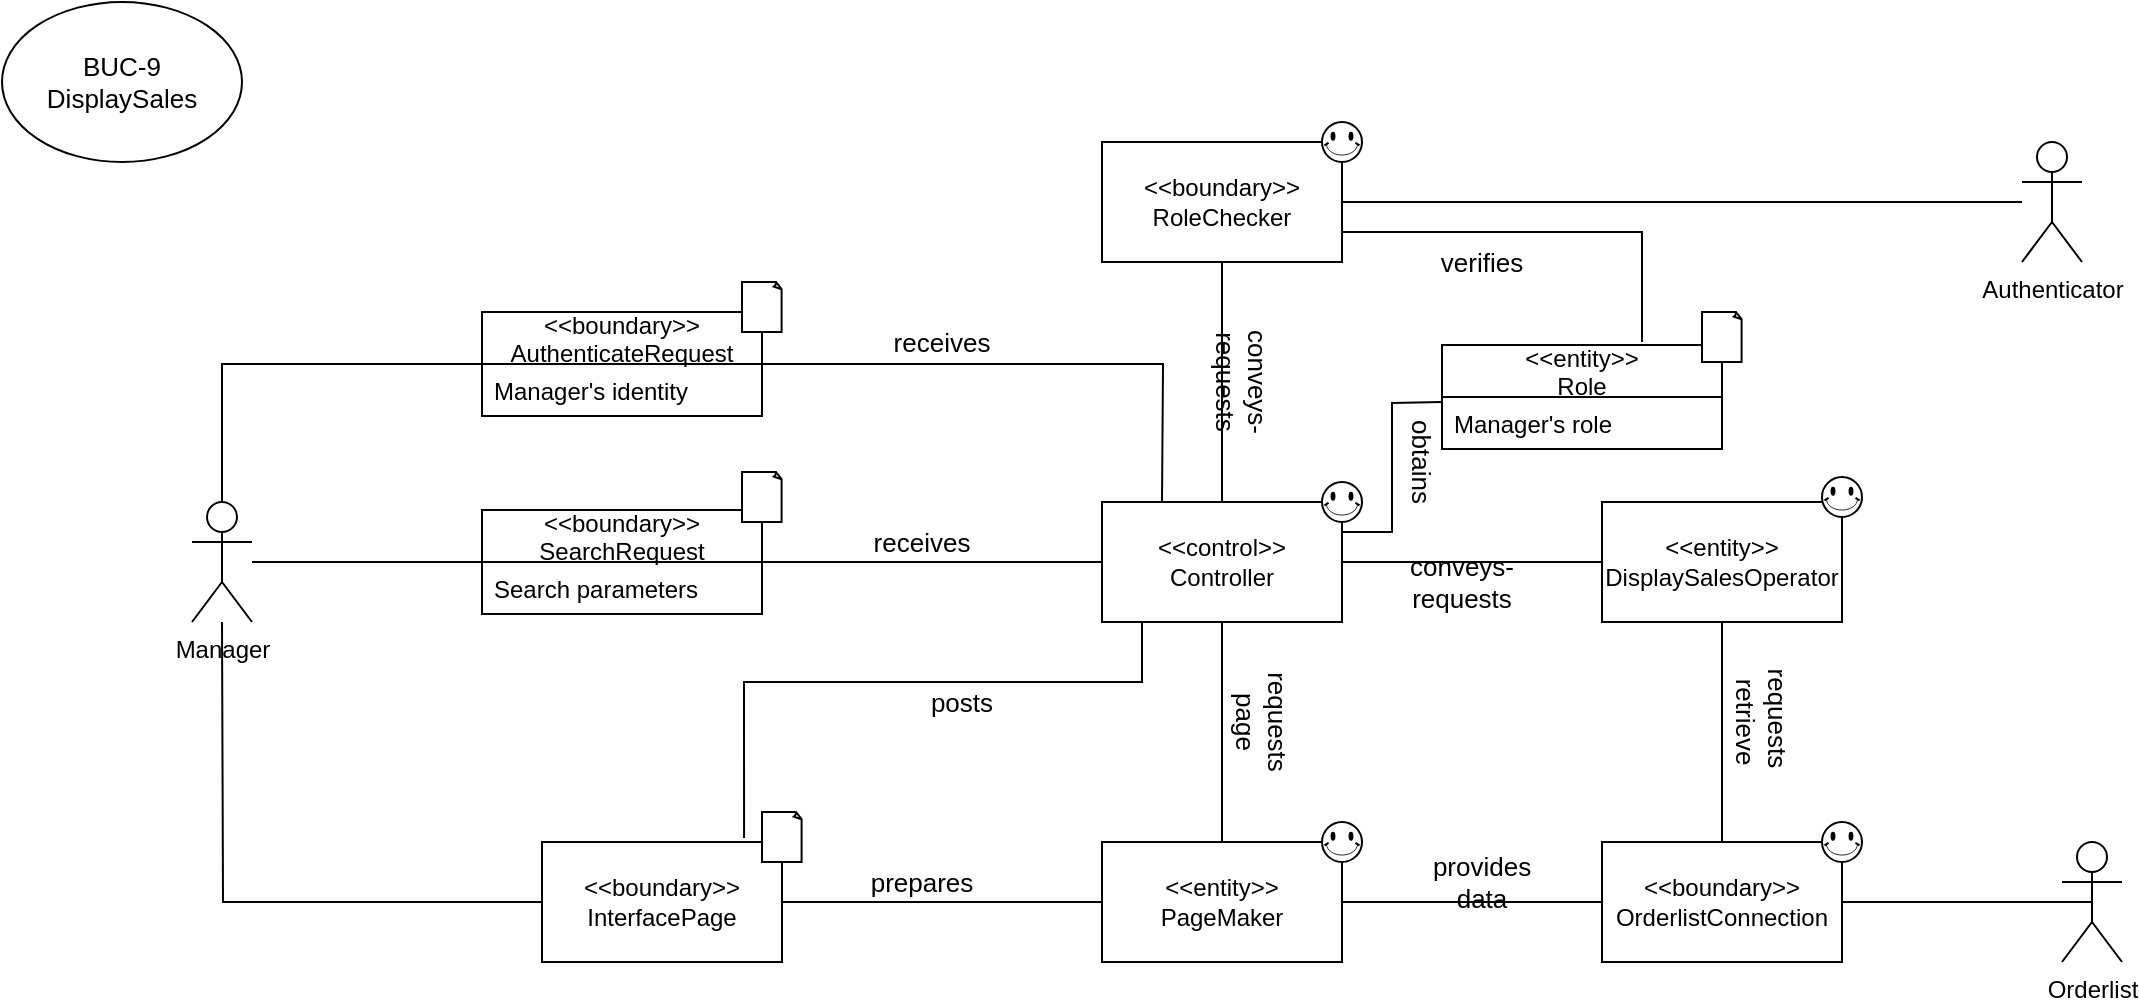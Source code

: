 <mxfile version="14.6.0" type="device"><diagram id="Y0a5yFrE13gmSuH_fW94" name="Page-1"><mxGraphModel dx="1607" dy="1112" grid="1" gridSize="10" guides="1" tooltips="1" connect="1" arrows="1" fold="1" page="1" pageScale="1" pageWidth="827" pageHeight="1169" math="0" shadow="0"><root><mxCell id="0"/><mxCell id="1" parent="0"/><mxCell id="iiYED96CAdbzTAdOjsHc-63" style="edgeStyle=orthogonalEdgeStyle;rounded=0;orthogonalLoop=1;jettySize=auto;html=1;entryX=0.5;entryY=0.5;entryDx=0;entryDy=0;entryPerimeter=0;endArrow=none;endFill=0;" parent="1" source="iiYED96CAdbzTAdOjsHc-64" target="iiYED96CAdbzTAdOjsHc-90" edge="1"><mxGeometry relative="1" as="geometry"/></mxCell><mxCell id="iiYED96CAdbzTAdOjsHc-111" style="edgeStyle=orthogonalEdgeStyle;rounded=0;orthogonalLoop=1;jettySize=auto;html=1;entryX=1;entryY=0.5;entryDx=0;entryDy=0;endArrow=none;endFill=0;" parent="1" source="iiYED96CAdbzTAdOjsHc-64" target="iiYED96CAdbzTAdOjsHc-84" edge="1"><mxGeometry relative="1" as="geometry"><Array as="points"><mxPoint x="300" y="530"/></Array></mxGeometry></mxCell><mxCell id="iiYED96CAdbzTAdOjsHc-64" value="&amp;lt;&amp;lt;boundary&amp;gt;&amp;gt;&lt;br&gt;OrderlistConnection" style="rounded=0;whiteSpace=wrap;html=1;" parent="1" vertex="1"><mxGeometry x="250" y="500" width="120" height="60" as="geometry"/></mxCell><mxCell id="iiYED96CAdbzTAdOjsHc-69" style="edgeStyle=orthogonalEdgeStyle;rounded=0;orthogonalLoop=1;jettySize=auto;html=1;entryX=0.5;entryY=0;entryDx=0;entryDy=0;endArrow=none;endFill=0;" parent="1" source="iiYED96CAdbzTAdOjsHc-70" target="iiYED96CAdbzTAdOjsHc-81" edge="1"><mxGeometry relative="1" as="geometry"/></mxCell><mxCell id="iiYED96CAdbzTAdOjsHc-70" value="&amp;lt;&amp;lt;boundary&amp;gt;&amp;gt;&lt;br&gt;RoleChecker" style="rounded=0;whiteSpace=wrap;html=1;" parent="1" vertex="1"><mxGeometry y="150" width="120" height="60" as="geometry"/></mxCell><mxCell id="iiYED96CAdbzTAdOjsHc-76" style="edgeStyle=orthogonalEdgeStyle;rounded=0;orthogonalLoop=1;jettySize=auto;html=1;endArrow=none;endFill=0;" parent="1" source="iiYED96CAdbzTAdOjsHc-77" edge="1"><mxGeometry relative="1" as="geometry"><mxPoint x="-440" y="390" as="targetPoint"/></mxGeometry></mxCell><mxCell id="iiYED96CAdbzTAdOjsHc-77" value="&amp;lt;&amp;lt;boundary&amp;gt;&amp;gt;&lt;br&gt;InterfacePage" style="rounded=0;whiteSpace=wrap;html=1;" parent="1" vertex="1"><mxGeometry x="-280" y="500" width="120" height="60" as="geometry"/></mxCell><mxCell id="iiYED96CAdbzTAdOjsHc-79" style="edgeStyle=orthogonalEdgeStyle;rounded=0;orthogonalLoop=1;jettySize=auto;html=1;entryX=0.842;entryY=-0.033;entryDx=0;entryDy=0;entryPerimeter=0;endArrow=none;endFill=0;" parent="1" source="iiYED96CAdbzTAdOjsHc-81" target="iiYED96CAdbzTAdOjsHc-77" edge="1"><mxGeometry relative="1" as="geometry"><Array as="points"><mxPoint x="20" y="420"/><mxPoint x="-179" y="420"/></Array></mxGeometry></mxCell><mxCell id="iiYED96CAdbzTAdOjsHc-80" style="edgeStyle=orthogonalEdgeStyle;rounded=0;orthogonalLoop=1;jettySize=auto;html=1;entryX=0.5;entryY=0;entryDx=0;entryDy=0;fontSize=13;endArrow=none;endFill=0;" parent="1" source="iiYED96CAdbzTAdOjsHc-81" target="iiYED96CAdbzTAdOjsHc-84" edge="1"><mxGeometry relative="1" as="geometry"/></mxCell><mxCell id="iiYED96CAdbzTAdOjsHc-81" value="&amp;lt;&amp;lt;control&amp;gt;&amp;gt;&lt;br&gt;Controller" style="rounded=0;whiteSpace=wrap;html=1;" parent="1" vertex="1"><mxGeometry y="330" width="120" height="60" as="geometry"/></mxCell><mxCell id="iiYED96CAdbzTAdOjsHc-82" style="edgeStyle=orthogonalEdgeStyle;rounded=0;orthogonalLoop=1;jettySize=auto;html=1;endArrow=none;endFill=0;" parent="1" source="iiYED96CAdbzTAdOjsHc-84" target="iiYED96CAdbzTAdOjsHc-77" edge="1"><mxGeometry relative="1" as="geometry"/></mxCell><mxCell id="iiYED96CAdbzTAdOjsHc-84" value="&amp;lt;&amp;lt;entity&amp;gt;&amp;gt;&lt;br&gt;PageMaker" style="rounded=0;whiteSpace=wrap;html=1;" parent="1" vertex="1"><mxGeometry y="500" width="120" height="60" as="geometry"/></mxCell><mxCell id="iiYED96CAdbzTAdOjsHc-85" style="edgeStyle=orthogonalEdgeStyle;rounded=0;orthogonalLoop=1;jettySize=auto;html=1;entryX=1;entryY=0.25;entryDx=0;entryDy=0;endArrow=none;endFill=0;" parent="1" target="iiYED96CAdbzTAdOjsHc-81" edge="1"><mxGeometry relative="1" as="geometry"><mxPoint x="170" y="280" as="sourcePoint"/></mxGeometry></mxCell><mxCell id="iiYED96CAdbzTAdOjsHc-86" style="edgeStyle=orthogonalEdgeStyle;rounded=0;orthogonalLoop=1;jettySize=auto;html=1;entryX=1;entryY=0.75;entryDx=0;entryDy=0;endArrow=none;endFill=0;" parent="1" target="iiYED96CAdbzTAdOjsHc-70" edge="1"><mxGeometry relative="1" as="geometry"><Array as="points"><mxPoint x="270" y="195"/></Array><mxPoint x="270" y="250" as="sourcePoint"/></mxGeometry></mxCell><mxCell id="iiYED96CAdbzTAdOjsHc-88" style="edgeStyle=orthogonalEdgeStyle;rounded=0;orthogonalLoop=1;jettySize=auto;html=1;entryX=1;entryY=0.5;entryDx=0;entryDy=0;endArrow=none;endFill=0;" parent="1" source="iiYED96CAdbzTAdOjsHc-89" target="iiYED96CAdbzTAdOjsHc-70" edge="1"><mxGeometry relative="1" as="geometry"/></mxCell><mxCell id="iiYED96CAdbzTAdOjsHc-89" value="Authenticator" style="shape=umlActor;verticalLabelPosition=bottom;verticalAlign=top;html=1;outlineConnect=0;" parent="1" vertex="1"><mxGeometry x="460" y="150" width="30" height="60" as="geometry"/></mxCell><mxCell id="iiYED96CAdbzTAdOjsHc-90" value="Orderlist" style="shape=umlActor;verticalLabelPosition=bottom;verticalAlign=top;html=1;outlineConnect=0;" parent="1" vertex="1"><mxGeometry x="480" y="500" width="30" height="60" as="geometry"/></mxCell><mxCell id="iiYED96CAdbzTAdOjsHc-93" value="posts" style="text;html=1;strokeColor=none;fillColor=none;align=center;verticalAlign=middle;whiteSpace=wrap;rounded=0;fontSize=13;" parent="1" vertex="1"><mxGeometry x="-90" y="420" width="40" height="20" as="geometry"/></mxCell><mxCell id="iiYED96CAdbzTAdOjsHc-94" value="prepares" style="text;html=1;strokeColor=none;fillColor=none;align=center;verticalAlign=middle;whiteSpace=wrap;rounded=0;fontSize=13;" parent="1" vertex="1"><mxGeometry x="-110" y="510" width="40" height="20" as="geometry"/></mxCell><mxCell id="iiYED96CAdbzTAdOjsHc-96" value="conveys-requests" style="text;html=1;strokeColor=none;fillColor=none;align=center;verticalAlign=middle;whiteSpace=wrap;rounded=0;fontSize=13;rotation=90;" parent="1" vertex="1"><mxGeometry x="50" y="260" width="40" height="20" as="geometry"/></mxCell><mxCell id="iiYED96CAdbzTAdOjsHc-97" value="conveys-requests" style="text;html=1;strokeColor=none;fillColor=none;align=center;verticalAlign=middle;whiteSpace=wrap;rounded=0;fontSize=13;" parent="1" vertex="1"><mxGeometry x="160" y="360" width="40" height="20" as="geometry"/></mxCell><mxCell id="iiYED96CAdbzTAdOjsHc-98" value="obtains" style="text;html=1;strokeColor=none;fillColor=none;align=center;verticalAlign=middle;whiteSpace=wrap;rounded=0;fontSize=13;rotation=90;" parent="1" vertex="1"><mxGeometry x="140" y="300" width="40" height="20" as="geometry"/></mxCell><mxCell id="iiYED96CAdbzTAdOjsHc-99" value="verifies" style="text;html=1;strokeColor=none;fillColor=none;align=center;verticalAlign=middle;whiteSpace=wrap;rounded=0;fontSize=13;" parent="1" vertex="1"><mxGeometry x="170" y="200" width="40" height="20" as="geometry"/></mxCell><mxCell id="iiYED96CAdbzTAdOjsHc-100" value="requests page" style="text;html=1;strokeColor=none;fillColor=none;align=center;verticalAlign=middle;whiteSpace=wrap;rounded=0;fontSize=13;rotation=90;" parent="1" vertex="1"><mxGeometry x="60" y="430" width="40" height="20" as="geometry"/></mxCell><mxCell id="iiYED96CAdbzTAdOjsHc-101" value="" style="verticalLabelPosition=bottom;verticalAlign=top;html=1;shape=mxgraph.basic.smiley;fontSize=13;" parent="1" vertex="1"><mxGeometry x="110" y="490" width="20" height="20" as="geometry"/></mxCell><mxCell id="iiYED96CAdbzTAdOjsHc-102" value="" style="verticalLabelPosition=bottom;verticalAlign=top;html=1;shape=mxgraph.basic.smiley;fontSize=13;" parent="1" vertex="1"><mxGeometry x="110" y="320" width="20" height="20" as="geometry"/></mxCell><mxCell id="iiYED96CAdbzTAdOjsHc-103" value="" style="verticalLabelPosition=bottom;verticalAlign=top;html=1;shape=mxgraph.basic.smiley;fontSize=13;" parent="1" vertex="1"><mxGeometry x="110" y="140" width="20" height="20" as="geometry"/></mxCell><mxCell id="iiYED96CAdbzTAdOjsHc-104" value="" style="verticalLabelPosition=bottom;verticalAlign=top;html=1;shape=mxgraph.basic.smiley;fontSize=13;" parent="1" vertex="1"><mxGeometry x="360" y="490" width="20" height="20" as="geometry"/></mxCell><mxCell id="iiYED96CAdbzTAdOjsHc-109" value="" style="whiteSpace=wrap;html=1;shape=mxgraph.basic.document;fontSize=13;" parent="1" vertex="1"><mxGeometry x="-170" y="485" width="20" height="25" as="geometry"/></mxCell><mxCell id="iiYED96CAdbzTAdOjsHc-110" value="BUC-9&lt;br&gt;DisplaySales" style="ellipse;whiteSpace=wrap;html=1;fontSize=13;" parent="1" vertex="1"><mxGeometry x="-550" y="80" width="120" height="80" as="geometry"/></mxCell><mxCell id="iiYED96CAdbzTAdOjsHc-112" value="provides data" style="text;html=1;strokeColor=none;fillColor=none;align=center;verticalAlign=middle;whiteSpace=wrap;rounded=0;fontSize=13;" parent="1" vertex="1"><mxGeometry x="170" y="510" width="40" height="20" as="geometry"/></mxCell><mxCell id="rPYJNNTGNiS0Z_CuDbKH-2" style="edgeStyle=orthogonalEdgeStyle;rounded=0;orthogonalLoop=1;jettySize=auto;html=1;entryX=0.5;entryY=0;entryDx=0;entryDy=0;endArrow=none;endFill=0;" parent="1" source="rPYJNNTGNiS0Z_CuDbKH-1" target="iiYED96CAdbzTAdOjsHc-64" edge="1"><mxGeometry relative="1" as="geometry"/></mxCell><mxCell id="rPYJNNTGNiS0Z_CuDbKH-3" style="edgeStyle=orthogonalEdgeStyle;rounded=0;orthogonalLoop=1;jettySize=auto;html=1;endArrow=none;endFill=0;entryX=1;entryY=0.5;entryDx=0;entryDy=0;" parent="1" source="rPYJNNTGNiS0Z_CuDbKH-1" target="iiYED96CAdbzTAdOjsHc-81" edge="1"><mxGeometry relative="1" as="geometry"><mxPoint x="130" y="360" as="targetPoint"/></mxGeometry></mxCell><mxCell id="rPYJNNTGNiS0Z_CuDbKH-1" value="&amp;lt;&amp;lt;entity&amp;gt;&amp;gt;&lt;br&gt;DisplaySalesOperator" style="rounded=0;whiteSpace=wrap;html=1;" parent="1" vertex="1"><mxGeometry x="250" y="330" width="120" height="60" as="geometry"/></mxCell><mxCell id="rPYJNNTGNiS0Z_CuDbKH-4" value="requests&amp;nbsp;&lt;br&gt;retrieve" style="text;html=1;strokeColor=none;fillColor=none;align=center;verticalAlign=middle;whiteSpace=wrap;rounded=0;fontSize=13;rotation=90;" parent="1" vertex="1"><mxGeometry x="310" y="430" width="40" height="20" as="geometry"/></mxCell><mxCell id="rPYJNNTGNiS0Z_CuDbKH-5" value="" style="verticalLabelPosition=bottom;verticalAlign=top;html=1;shape=mxgraph.basic.smiley;fontSize=13;" parent="1" vertex="1"><mxGeometry x="360" y="317.5" width="20" height="20" as="geometry"/></mxCell><mxCell id="eCsPeju-YfjyH4Jv0DCD-1" value="&lt;&lt;entity&gt;&gt;&#10;Role" style="swimlane;fontStyle=0;childLayout=stackLayout;horizontal=1;startSize=26;fillColor=none;horizontalStack=0;resizeParent=1;resizeParentMax=0;resizeLast=0;collapsible=1;marginBottom=0;" vertex="1" parent="1"><mxGeometry x="170" y="251.5" width="140" height="52" as="geometry"><mxRectangle x="160" y="240" width="90" height="30" as="alternateBounds"/></mxGeometry></mxCell><mxCell id="eCsPeju-YfjyH4Jv0DCD-2" value="Manager's role" style="text;strokeColor=none;fillColor=none;align=left;verticalAlign=top;spacingLeft=4;spacingRight=4;overflow=hidden;rotatable=0;points=[[0,0.5],[1,0.5]];portConstraint=eastwest;" vertex="1" parent="eCsPeju-YfjyH4Jv0DCD-1"><mxGeometry y="26" width="140" height="26" as="geometry"/></mxCell><mxCell id="eCsPeju-YfjyH4Jv0DCD-3" value="" style="whiteSpace=wrap;html=1;shape=mxgraph.basic.document;fontSize=13;" vertex="1" parent="1"><mxGeometry x="300" y="235" width="20" height="25" as="geometry"/></mxCell><mxCell id="eCsPeju-YfjyH4Jv0DCD-4" style="edgeStyle=orthogonalEdgeStyle;rounded=0;orthogonalLoop=1;jettySize=auto;html=1;endArrow=none;endFill=0;" edge="1" parent="1" source="eCsPeju-YfjyH4Jv0DCD-5"><mxGeometry relative="1" as="geometry"><mxPoint x="-300" y="360" as="targetPoint"/></mxGeometry></mxCell><mxCell id="eCsPeju-YfjyH4Jv0DCD-5" value="Manager" style="shape=umlActor;verticalLabelPosition=bottom;verticalAlign=top;html=1;outlineConnect=0;" vertex="1" parent="1"><mxGeometry x="-455" y="330" width="30" height="60" as="geometry"/></mxCell><mxCell id="eCsPeju-YfjyH4Jv0DCD-6" style="edgeStyle=orthogonalEdgeStyle;rounded=0;orthogonalLoop=1;jettySize=auto;html=1;fontSize=13;endArrow=none;endFill=0;" edge="1" parent="1"><mxGeometry relative="1" as="geometry"><mxPoint x="-180" y="360" as="sourcePoint"/><mxPoint y="360" as="targetPoint"/></mxGeometry></mxCell><mxCell id="eCsPeju-YfjyH4Jv0DCD-7" value="receives" style="text;html=1;strokeColor=none;fillColor=none;align=center;verticalAlign=middle;whiteSpace=wrap;rounded=0;fontSize=13;" vertex="1" parent="1"><mxGeometry x="-100" y="240" width="40" height="20" as="geometry"/></mxCell><mxCell id="eCsPeju-YfjyH4Jv0DCD-8" value="receives" style="text;html=1;strokeColor=none;fillColor=none;align=center;verticalAlign=middle;whiteSpace=wrap;rounded=0;fontSize=13;" vertex="1" parent="1"><mxGeometry x="-110" y="340" width="40" height="20" as="geometry"/></mxCell><mxCell id="eCsPeju-YfjyH4Jv0DCD-9" style="edgeStyle=orthogonalEdgeStyle;rounded=0;orthogonalLoop=1;jettySize=auto;html=1;entryX=0.25;entryY=0;entryDx=0;entryDy=0;endArrow=none;endFill=0;" edge="1" parent="1" source="eCsPeju-YfjyH4Jv0DCD-11"><mxGeometry relative="1" as="geometry"><mxPoint x="30" y="330" as="targetPoint"/></mxGeometry></mxCell><mxCell id="eCsPeju-YfjyH4Jv0DCD-10" style="edgeStyle=orthogonalEdgeStyle;rounded=0;orthogonalLoop=1;jettySize=auto;html=1;entryX=0.5;entryY=0;entryDx=0;entryDy=0;entryPerimeter=0;endArrow=none;endFill=0;" edge="1" parent="1" source="eCsPeju-YfjyH4Jv0DCD-11" target="eCsPeju-YfjyH4Jv0DCD-5"><mxGeometry relative="1" as="geometry"/></mxCell><mxCell id="eCsPeju-YfjyH4Jv0DCD-11" value="&lt;&lt;boundary&gt;&gt;&#10;AuthenticateRequest" style="swimlane;fontStyle=0;childLayout=stackLayout;horizontal=1;startSize=26;fillColor=none;horizontalStack=0;resizeParent=1;resizeParentMax=0;resizeLast=0;collapsible=1;marginBottom=0;" vertex="1" parent="1"><mxGeometry x="-310" y="235" width="140" height="52" as="geometry"/></mxCell><mxCell id="eCsPeju-YfjyH4Jv0DCD-12" value="Manager's identity" style="text;strokeColor=none;fillColor=none;align=left;verticalAlign=top;spacingLeft=4;spacingRight=4;overflow=hidden;rotatable=0;points=[[0,0.5],[1,0.5]];portConstraint=eastwest;" vertex="1" parent="eCsPeju-YfjyH4Jv0DCD-11"><mxGeometry y="26" width="140" height="26" as="geometry"/></mxCell><mxCell id="eCsPeju-YfjyH4Jv0DCD-13" value="" style="whiteSpace=wrap;html=1;shape=mxgraph.basic.document;fontSize=13;" vertex="1" parent="1"><mxGeometry x="-180" y="220" width="20" height="25" as="geometry"/></mxCell><mxCell id="eCsPeju-YfjyH4Jv0DCD-14" value="&lt;&lt;boundary&gt;&gt;&#10;SearchRequest" style="swimlane;fontStyle=0;childLayout=stackLayout;horizontal=1;startSize=26;fillColor=none;horizontalStack=0;resizeParent=1;resizeParentMax=0;resizeLast=0;collapsible=1;marginBottom=0;" vertex="1" parent="1"><mxGeometry x="-310" y="334" width="140" height="52" as="geometry"/></mxCell><mxCell id="eCsPeju-YfjyH4Jv0DCD-15" value="Search parameters" style="text;strokeColor=none;fillColor=none;align=left;verticalAlign=top;spacingLeft=4;spacingRight=4;overflow=hidden;rotatable=0;points=[[0,0.5],[1,0.5]];portConstraint=eastwest;" vertex="1" parent="eCsPeju-YfjyH4Jv0DCD-14"><mxGeometry y="26" width="140" height="26" as="geometry"/></mxCell><mxCell id="eCsPeju-YfjyH4Jv0DCD-16" value="" style="whiteSpace=wrap;html=1;shape=mxgraph.basic.document;fontSize=13;" vertex="1" parent="1"><mxGeometry x="-180" y="315" width="20" height="25" as="geometry"/></mxCell></root></mxGraphModel></diagram></mxfile>